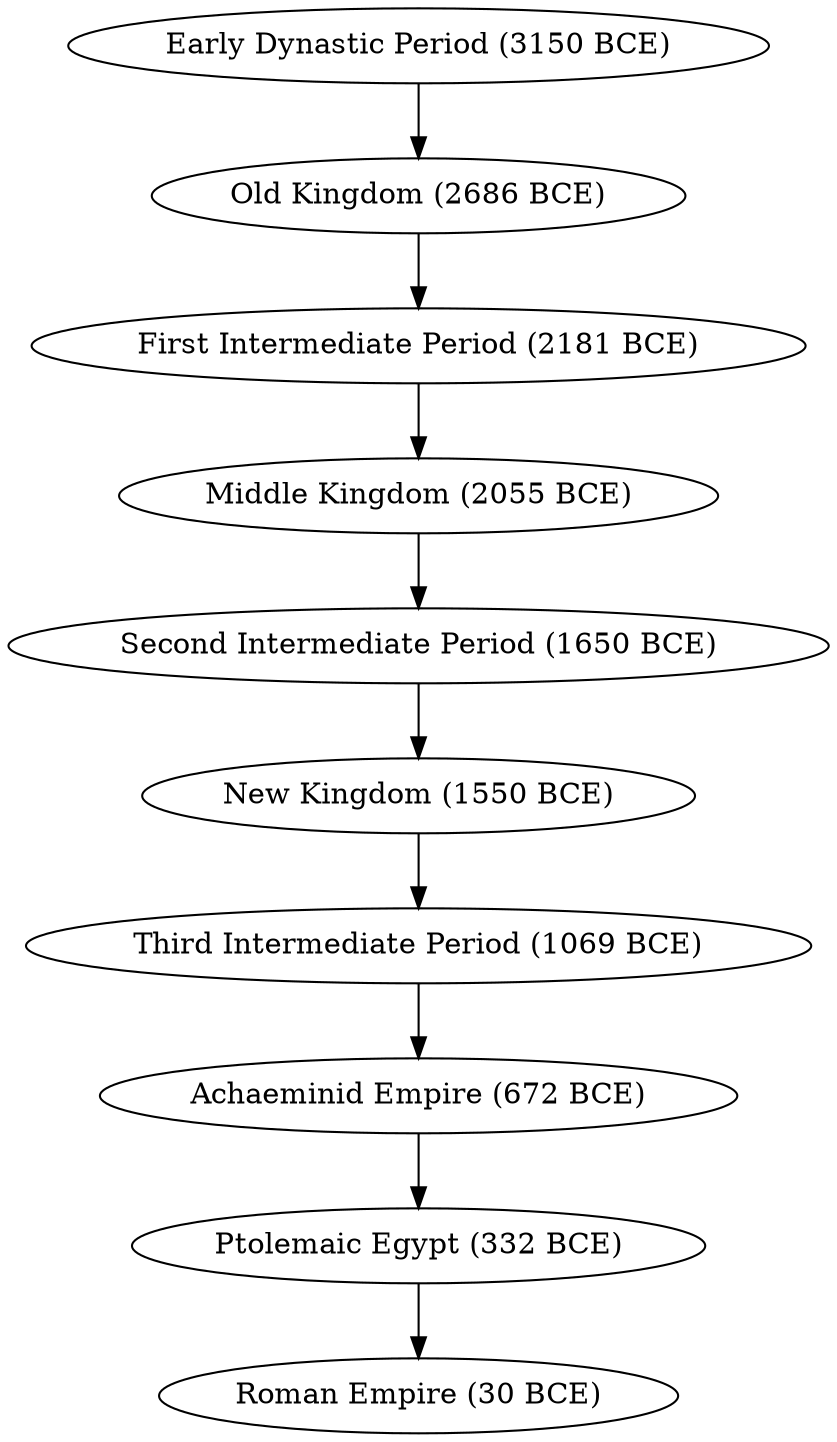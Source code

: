 // Egypt
digraph {
	A [label="Early Dynastic Period (3150 BCE)"]
	B [label="Old Kingdom (2686 BCE)"]
	C [label="First Intermediate Period (2181 BCE)"]
	D [label="Middle Kingdom (2055 BCE)"]
	E [label="Second Intermediate Period (1650 BCE)"]
	F [label="New Kingdom (1550 BCE)"]
	G [label="Third Intermediate Period (1069 BCE)"]
	H [label="Achaeminid Empire (672 BCE)"]
	I [label="Ptolemaic Egypt (332 BCE)"]
	J [label="Roman Empire (30 BCE)"]
	A -> B
	B -> C
	C -> D
	D -> E
	E -> F
	F -> G
	G -> H
	H -> I
	I -> J
}
